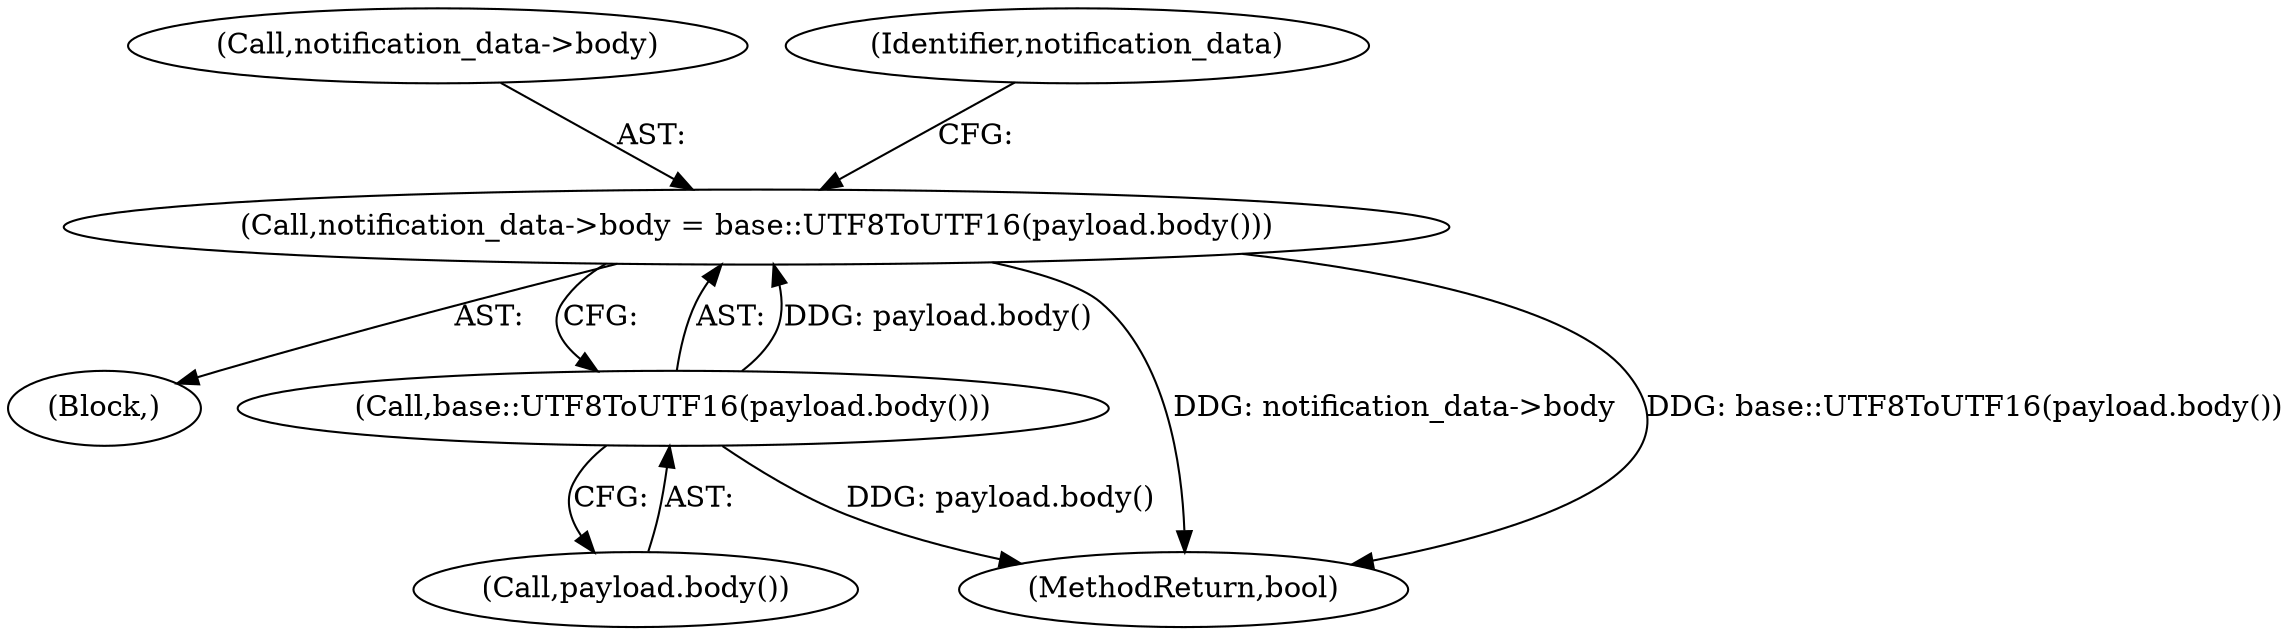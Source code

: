 digraph "0_Chrome_4a3e17c874bc4c4c90e5b0f8ec568520964695d4@pointer" {
"1000175" [label="(Call,notification_data->body = base::UTF8ToUTF16(payload.body()))"];
"1000179" [label="(Call,base::UTF8ToUTF16(payload.body()))"];
"1000103" [label="(Block,)"];
"1000180" [label="(Call,payload.body())"];
"1000246" [label="(MethodReturn,bool)"];
"1000176" [label="(Call,notification_data->body)"];
"1000175" [label="(Call,notification_data->body = base::UTF8ToUTF16(payload.body()))"];
"1000183" [label="(Identifier,notification_data)"];
"1000179" [label="(Call,base::UTF8ToUTF16(payload.body()))"];
"1000175" -> "1000103"  [label="AST: "];
"1000175" -> "1000179"  [label="CFG: "];
"1000176" -> "1000175"  [label="AST: "];
"1000179" -> "1000175"  [label="AST: "];
"1000183" -> "1000175"  [label="CFG: "];
"1000175" -> "1000246"  [label="DDG: notification_data->body"];
"1000175" -> "1000246"  [label="DDG: base::UTF8ToUTF16(payload.body())"];
"1000179" -> "1000175"  [label="DDG: payload.body()"];
"1000179" -> "1000180"  [label="CFG: "];
"1000180" -> "1000179"  [label="AST: "];
"1000179" -> "1000246"  [label="DDG: payload.body()"];
}
